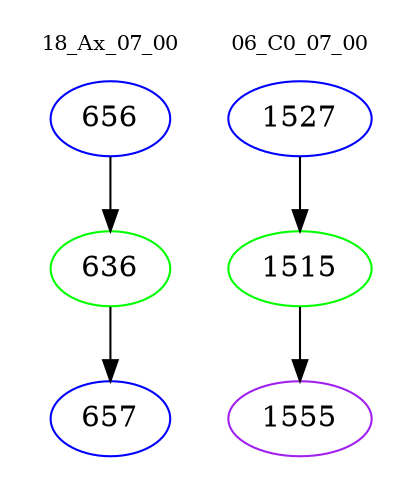 digraph{
subgraph cluster_0 {
color = white
label = "18_Ax_07_00";
fontsize=10;
T0_656 [label="656", color="blue"]
T0_656 -> T0_636 [color="black"]
T0_636 [label="636", color="green"]
T0_636 -> T0_657 [color="black"]
T0_657 [label="657", color="blue"]
}
subgraph cluster_1 {
color = white
label = "06_C0_07_00";
fontsize=10;
T1_1527 [label="1527", color="blue"]
T1_1527 -> T1_1515 [color="black"]
T1_1515 [label="1515", color="green"]
T1_1515 -> T1_1555 [color="black"]
T1_1555 [label="1555", color="purple"]
}
}
